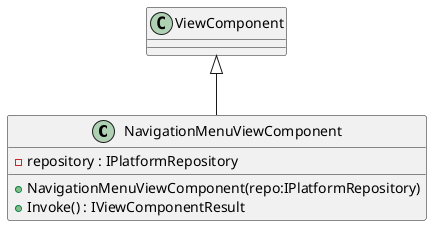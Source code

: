 @startuml
class NavigationMenuViewComponent {
    - repository : IPlatformRepository
    + NavigationMenuViewComponent(repo:IPlatformRepository)
    + Invoke() : IViewComponentResult
}
ViewComponent <|-- NavigationMenuViewComponent
@enduml
